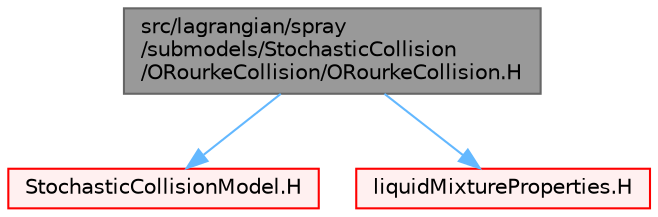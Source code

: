 digraph "src/lagrangian/spray/submodels/StochasticCollision/ORourkeCollision/ORourkeCollision.H"
{
 // LATEX_PDF_SIZE
  bgcolor="transparent";
  edge [fontname=Helvetica,fontsize=10,labelfontname=Helvetica,labelfontsize=10];
  node [fontname=Helvetica,fontsize=10,shape=box,height=0.2,width=0.4];
  Node1 [id="Node000001",label="src/lagrangian/spray\l/submodels/StochasticCollision\l/ORourkeCollision/ORourkeCollision.H",height=0.2,width=0.4,color="gray40", fillcolor="grey60", style="filled", fontcolor="black",tooltip=" "];
  Node1 -> Node2 [id="edge1_Node000001_Node000002",color="steelblue1",style="solid",tooltip=" "];
  Node2 [id="Node000002",label="StochasticCollisionModel.H",height=0.2,width=0.4,color="red", fillcolor="#FFF0F0", style="filled",URL="$StochasticCollisionModel_8H.html",tooltip=" "];
  Node1 -> Node149 [id="edge2_Node000001_Node000149",color="steelblue1",style="solid",tooltip=" "];
  Node149 [id="Node000149",label="liquidMixtureProperties.H",height=0.2,width=0.4,color="red", fillcolor="#FFF0F0", style="filled",URL="$liquidMixtureProperties_8H.html",tooltip=" "];
}

